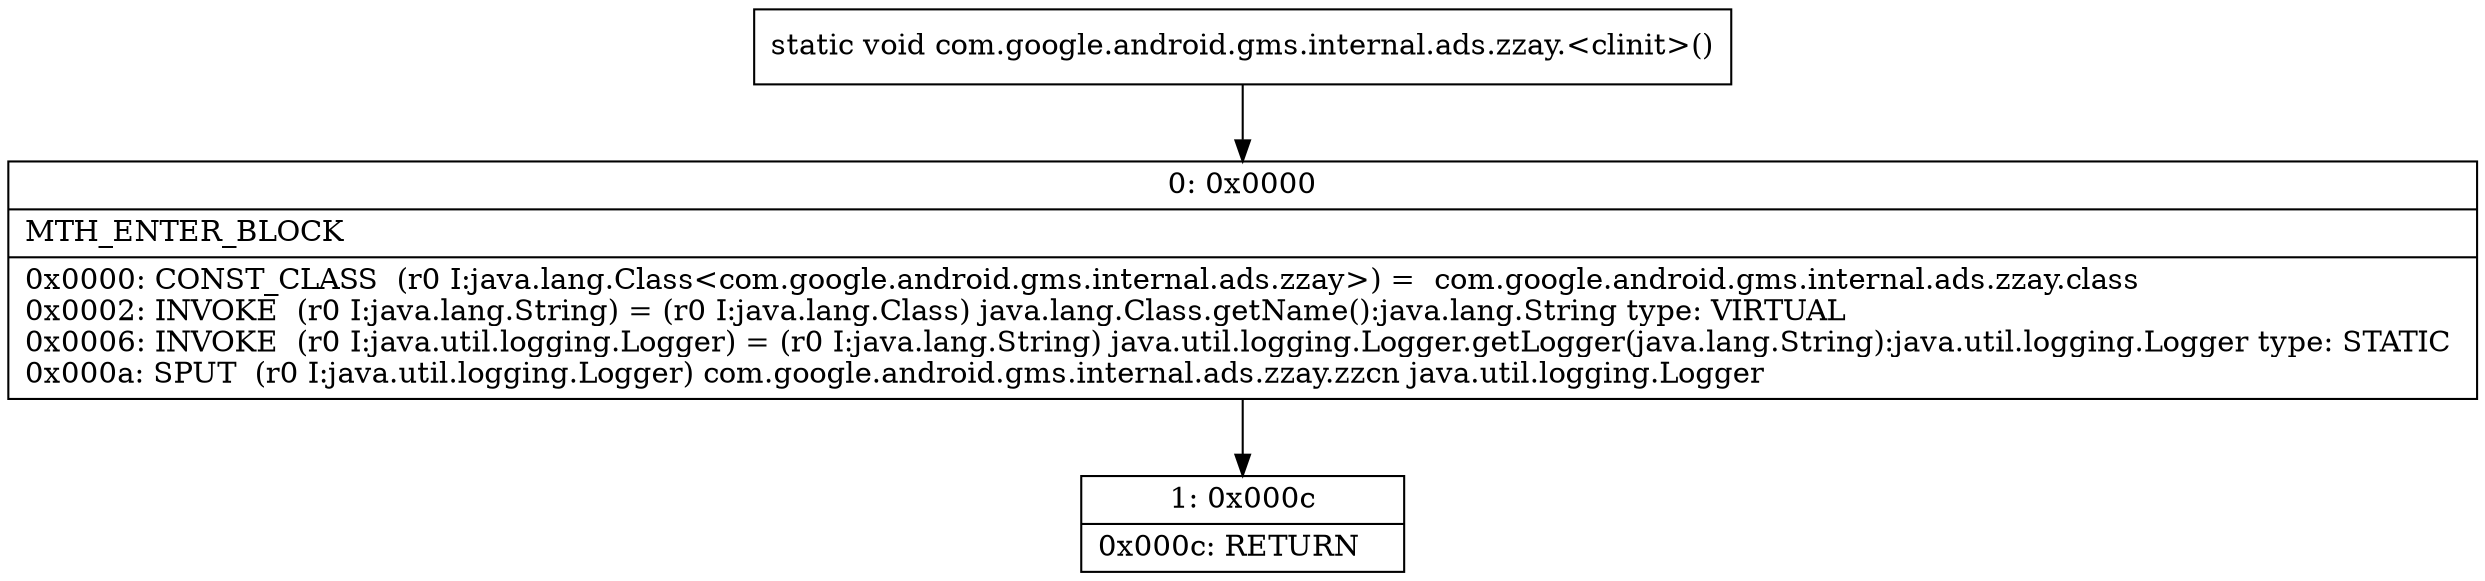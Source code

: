 digraph "CFG forcom.google.android.gms.internal.ads.zzay.\<clinit\>()V" {
Node_0 [shape=record,label="{0\:\ 0x0000|MTH_ENTER_BLOCK\l|0x0000: CONST_CLASS  (r0 I:java.lang.Class\<com.google.android.gms.internal.ads.zzay\>) =  com.google.android.gms.internal.ads.zzay.class \l0x0002: INVOKE  (r0 I:java.lang.String) = (r0 I:java.lang.Class) java.lang.Class.getName():java.lang.String type: VIRTUAL \l0x0006: INVOKE  (r0 I:java.util.logging.Logger) = (r0 I:java.lang.String) java.util.logging.Logger.getLogger(java.lang.String):java.util.logging.Logger type: STATIC \l0x000a: SPUT  (r0 I:java.util.logging.Logger) com.google.android.gms.internal.ads.zzay.zzcn java.util.logging.Logger \l}"];
Node_1 [shape=record,label="{1\:\ 0x000c|0x000c: RETURN   \l}"];
MethodNode[shape=record,label="{static void com.google.android.gms.internal.ads.zzay.\<clinit\>() }"];
MethodNode -> Node_0;
Node_0 -> Node_1;
}

